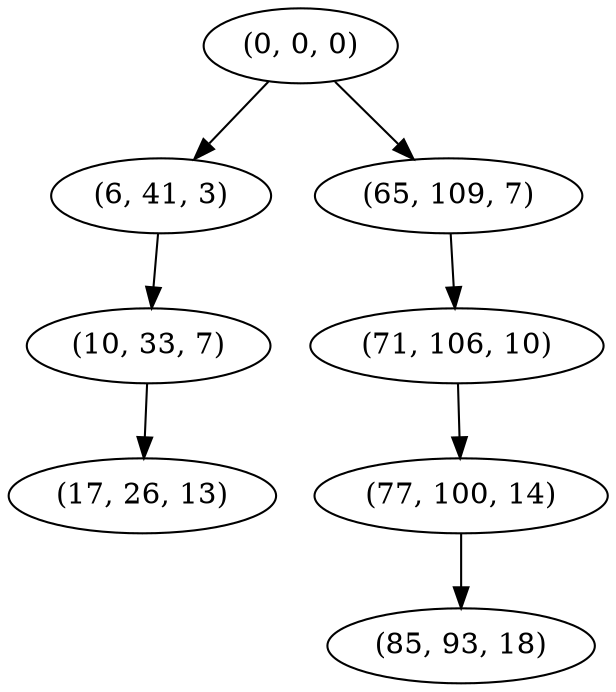 digraph tree {
    "(0, 0, 0)";
    "(6, 41, 3)";
    "(10, 33, 7)";
    "(17, 26, 13)";
    "(65, 109, 7)";
    "(71, 106, 10)";
    "(77, 100, 14)";
    "(85, 93, 18)";
    "(0, 0, 0)" -> "(6, 41, 3)";
    "(0, 0, 0)" -> "(65, 109, 7)";
    "(6, 41, 3)" -> "(10, 33, 7)";
    "(10, 33, 7)" -> "(17, 26, 13)";
    "(65, 109, 7)" -> "(71, 106, 10)";
    "(71, 106, 10)" -> "(77, 100, 14)";
    "(77, 100, 14)" -> "(85, 93, 18)";
}
